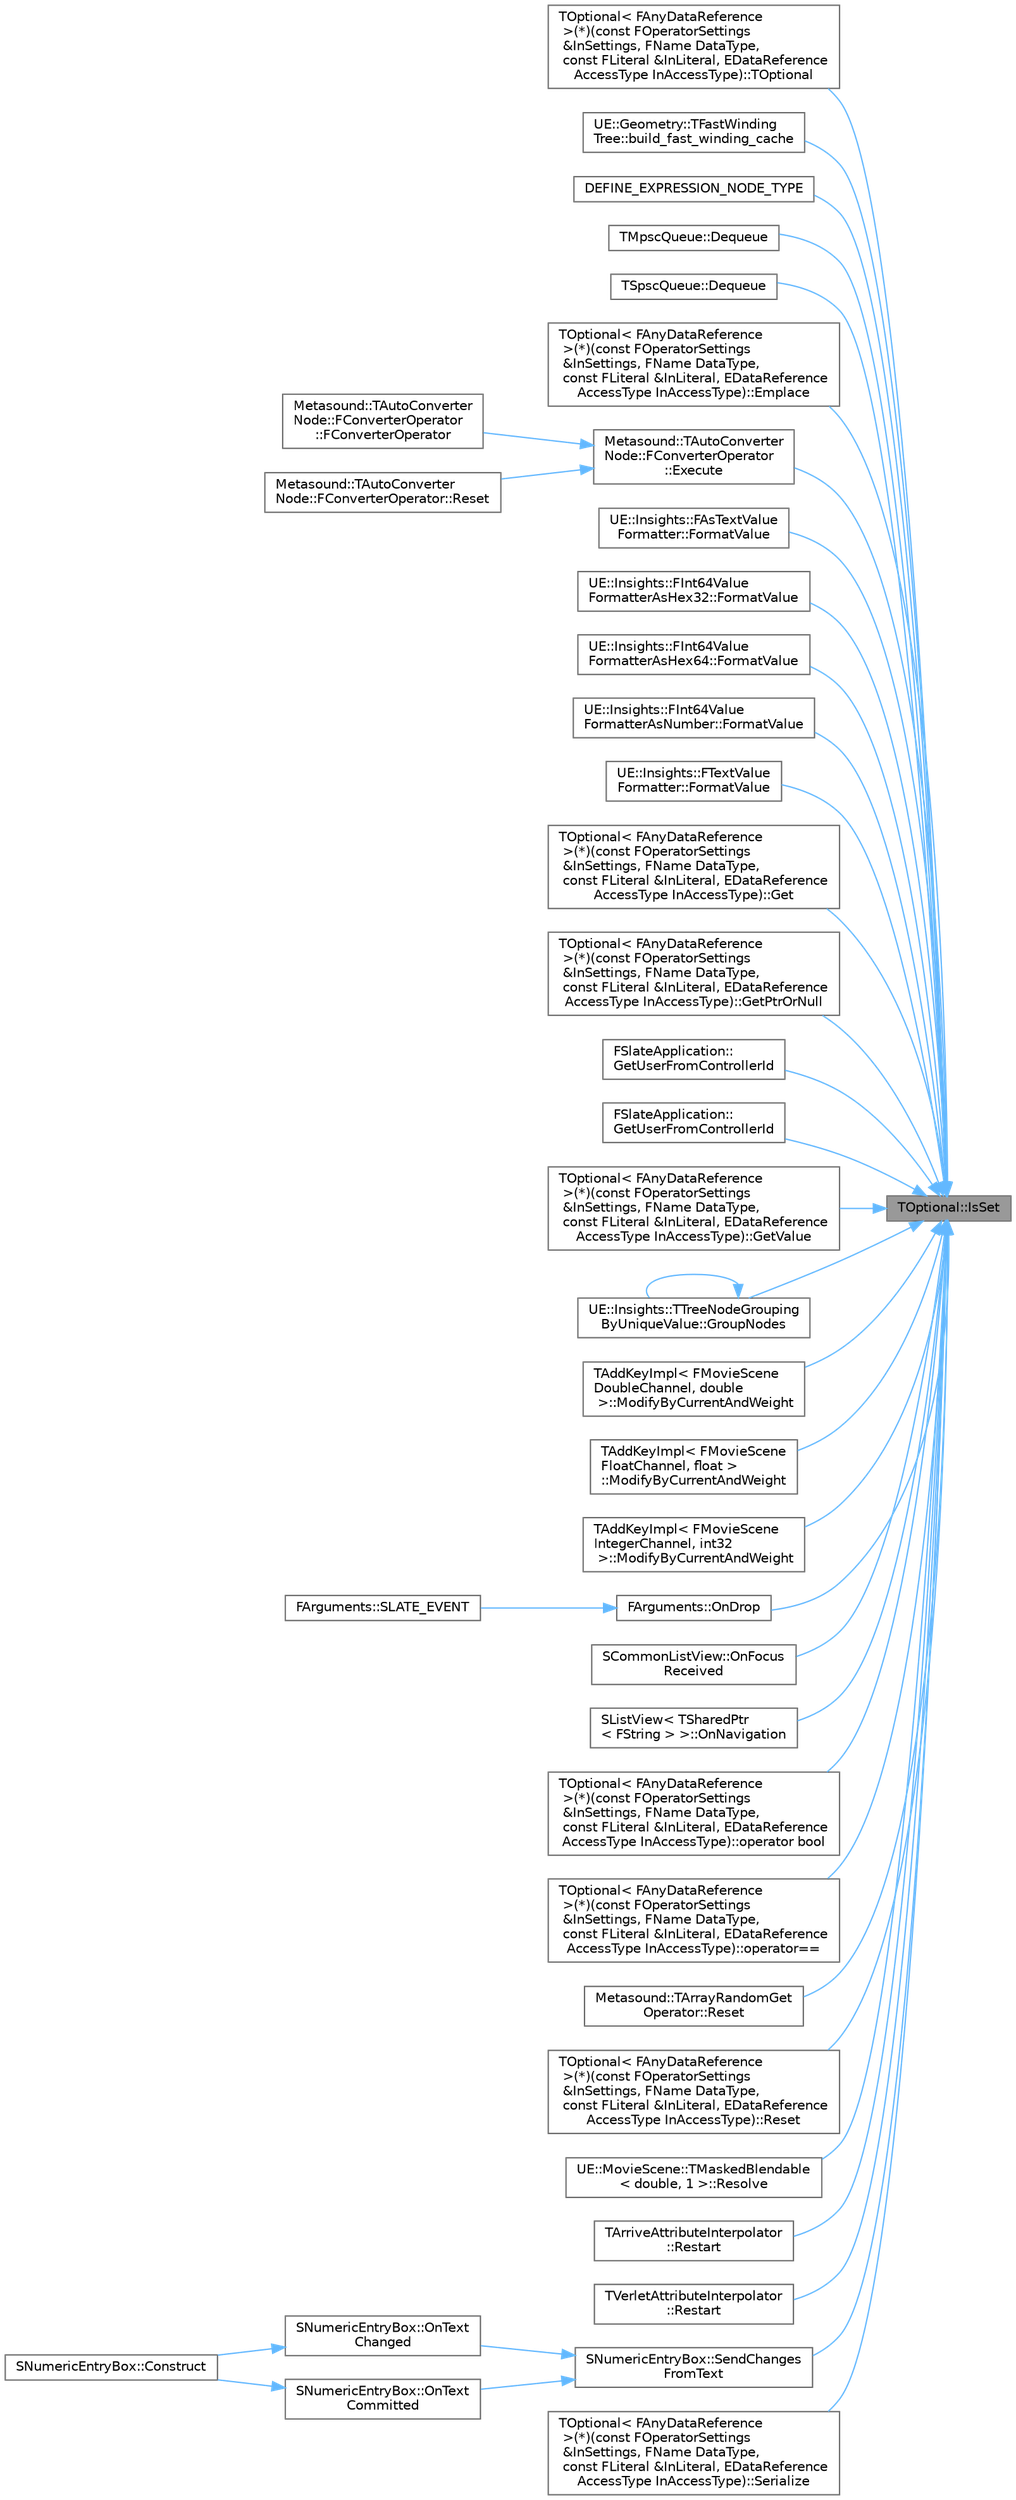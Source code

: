 digraph "TOptional::IsSet"
{
 // INTERACTIVE_SVG=YES
 // LATEX_PDF_SIZE
  bgcolor="transparent";
  edge [fontname=Helvetica,fontsize=10,labelfontname=Helvetica,labelfontsize=10];
  node [fontname=Helvetica,fontsize=10,shape=box,height=0.2,width=0.4];
  rankdir="RL";
  Node1 [id="Node000001",label="TOptional::IsSet",height=0.2,width=0.4,color="gray40", fillcolor="grey60", style="filled", fontcolor="black",tooltip=" "];
  Node1 -> Node2 [id="edge1_Node000001_Node000002",dir="back",color="steelblue1",style="solid",tooltip=" "];
  Node2 [id="Node000002",label="TOptional\< FAnyDataReference\l \>(*)(const FOperatorSettings\l &InSettings, FName DataType,\l const FLiteral &InLiteral, EDataReference\lAccessType InAccessType)::TOptional",height=0.2,width=0.4,color="grey40", fillcolor="white", style="filled",URL="$d7/d70/structTOptional.html#aee98894765c6d37cc1345739924bc527",tooltip=" "];
  Node1 -> Node3 [id="edge2_Node000001_Node000003",dir="back",color="steelblue1",style="solid",tooltip=" "];
  Node3 [id="Node000003",label="UE::Geometry::TFastWinding\lTree::build_fast_winding_cache",height=0.2,width=0.4,color="grey40", fillcolor="white", style="filled",URL="$dd/d0e/classUE_1_1Geometry_1_1TFastWindingTree.html#a154b56caac287a651a29ac9f8e34bca5",tooltip=" "];
  Node1 -> Node4 [id="edge3_Node000001_Node000004",dir="back",color="steelblue1",style="solid",tooltip=" "];
  Node4 [id="Node000004",label="DEFINE_EXPRESSION_NODE_TYPE",height=0.2,width=0.4,color="grey40", fillcolor="white", style="filled",URL="$d3/d5e/BasicMathExpressionEvaluator_8h.html#a481d6319481c05a71aa0575e6036a32f",tooltip=" "];
  Node1 -> Node5 [id="edge4_Node000001_Node000005",dir="back",color="steelblue1",style="solid",tooltip=" "];
  Node5 [id="Node000005",label="TMpscQueue::Dequeue",height=0.2,width=0.4,color="grey40", fillcolor="white", style="filled",URL="$d1/d90/classTMpscQueue.html#a73bb27a83f90acfe2a96cc21b681629d",tooltip=" "];
  Node1 -> Node6 [id="edge5_Node000001_Node000006",dir="back",color="steelblue1",style="solid",tooltip=" "];
  Node6 [id="Node000006",label="TSpscQueue::Dequeue",height=0.2,width=0.4,color="grey40", fillcolor="white", style="filled",URL="$df/ddd/classTSpscQueue.html#a5556748a5b55b565a91685a0cb18a3f9",tooltip=" "];
  Node1 -> Node7 [id="edge6_Node000001_Node000007",dir="back",color="steelblue1",style="solid",tooltip=" "];
  Node7 [id="Node000007",label="TOptional\< FAnyDataReference\l \>(*)(const FOperatorSettings\l &InSettings, FName DataType,\l const FLiteral &InLiteral, EDataReference\lAccessType InAccessType)::Emplace",height=0.2,width=0.4,color="grey40", fillcolor="white", style="filled",URL="$d7/d70/structTOptional.html#a80e438c15845427b6f9e424dbe952522",tooltip=" "];
  Node1 -> Node8 [id="edge7_Node000001_Node000008",dir="back",color="steelblue1",style="solid",tooltip=" "];
  Node8 [id="Node000008",label="Metasound::TAutoConverter\lNode::FConverterOperator\l::Execute",height=0.2,width=0.4,color="grey40", fillcolor="white", style="filled",URL="$d1/d0d/classMetasound_1_1TAutoConverterNode_1_1FConverterOperator.html#a099efead0f0494489446265937d0f053",tooltip=" "];
  Node8 -> Node9 [id="edge8_Node000008_Node000009",dir="back",color="steelblue1",style="solid",tooltip=" "];
  Node9 [id="Node000009",label="Metasound::TAutoConverter\lNode::FConverterOperator\l::FConverterOperator",height=0.2,width=0.4,color="grey40", fillcolor="white", style="filled",URL="$d1/d0d/classMetasound_1_1TAutoConverterNode_1_1FConverterOperator.html#aa840d3e076e26e2bf73664fc15242f3a",tooltip=" "];
  Node8 -> Node10 [id="edge9_Node000008_Node000010",dir="back",color="steelblue1",style="solid",tooltip=" "];
  Node10 [id="Node000010",label="Metasound::TAutoConverter\lNode::FConverterOperator::Reset",height=0.2,width=0.4,color="grey40", fillcolor="white", style="filled",URL="$d1/d0d/classMetasound_1_1TAutoConverterNode_1_1FConverterOperator.html#acc617b99b89d0254280d94e394ec0d7a",tooltip=" "];
  Node1 -> Node11 [id="edge10_Node000001_Node000011",dir="back",color="steelblue1",style="solid",tooltip=" "];
  Node11 [id="Node000011",label="UE::Insights::FAsTextValue\lFormatter::FormatValue",height=0.2,width=0.4,color="grey40", fillcolor="white", style="filled",URL="$d6/ddf/classUE_1_1Insights_1_1FAsTextValueFormatter.html#ad40314967ee57f622b1f7948c201a729",tooltip=" "];
  Node1 -> Node12 [id="edge11_Node000001_Node000012",dir="back",color="steelblue1",style="solid",tooltip=" "];
  Node12 [id="Node000012",label="UE::Insights::FInt64Value\lFormatterAsHex32::FormatValue",height=0.2,width=0.4,color="grey40", fillcolor="white", style="filled",URL="$de/d29/classUE_1_1Insights_1_1FInt64ValueFormatterAsHex32.html#a804a1b18b33b45d9f32bd07f8adc5d5c",tooltip=" "];
  Node1 -> Node13 [id="edge12_Node000001_Node000013",dir="back",color="steelblue1",style="solid",tooltip=" "];
  Node13 [id="Node000013",label="UE::Insights::FInt64Value\lFormatterAsHex64::FormatValue",height=0.2,width=0.4,color="grey40", fillcolor="white", style="filled",URL="$d2/d22/classUE_1_1Insights_1_1FInt64ValueFormatterAsHex64.html#ad5aa4b1dde0dd4770fcadb23d0203734",tooltip=" "];
  Node1 -> Node14 [id="edge13_Node000001_Node000014",dir="back",color="steelblue1",style="solid",tooltip=" "];
  Node14 [id="Node000014",label="UE::Insights::FInt64Value\lFormatterAsNumber::FormatValue",height=0.2,width=0.4,color="grey40", fillcolor="white", style="filled",URL="$dc/d9e/classUE_1_1Insights_1_1FInt64ValueFormatterAsNumber.html#ab7b7fde6509011aef3f912aba45a5990",tooltip=" "];
  Node1 -> Node15 [id="edge14_Node000001_Node000015",dir="back",color="steelblue1",style="solid",tooltip=" "];
  Node15 [id="Node000015",label="UE::Insights::FTextValue\lFormatter::FormatValue",height=0.2,width=0.4,color="grey40", fillcolor="white", style="filled",URL="$d0/d94/classUE_1_1Insights_1_1FTextValueFormatter.html#ad475fdf7283022a6e79fe6abdb74e3bf",tooltip=" "];
  Node1 -> Node16 [id="edge15_Node000001_Node000016",dir="back",color="steelblue1",style="solid",tooltip=" "];
  Node16 [id="Node000016",label="TOptional\< FAnyDataReference\l \>(*)(const FOperatorSettings\l &InSettings, FName DataType,\l const FLiteral &InLiteral, EDataReference\lAccessType InAccessType)::Get",height=0.2,width=0.4,color="grey40", fillcolor="white", style="filled",URL="$d7/d70/structTOptional.html#ae27729b271e4444e0ea817c19e367411",tooltip=" "];
  Node1 -> Node17 [id="edge16_Node000001_Node000017",dir="back",color="steelblue1",style="solid",tooltip=" "];
  Node17 [id="Node000017",label="TOptional\< FAnyDataReference\l \>(*)(const FOperatorSettings\l &InSettings, FName DataType,\l const FLiteral &InLiteral, EDataReference\lAccessType InAccessType)::GetPtrOrNull",height=0.2,width=0.4,color="grey40", fillcolor="white", style="filled",URL="$d7/d70/structTOptional.html#ab3312b72e2598ed688da201f1b34862b",tooltip=" "];
  Node1 -> Node18 [id="edge17_Node000001_Node000018",dir="back",color="steelblue1",style="solid",tooltip=" "];
  Node18 [id="Node000018",label="FSlateApplication::\lGetUserFromControllerId",height=0.2,width=0.4,color="grey40", fillcolor="white", style="filled",URL="$dc/df2/classFSlateApplication.html#a73f78c9f71c186015643eaa0b221f7b6",tooltip=" "];
  Node1 -> Node19 [id="edge18_Node000001_Node000019",dir="back",color="steelblue1",style="solid",tooltip=" "];
  Node19 [id="Node000019",label="FSlateApplication::\lGetUserFromControllerId",height=0.2,width=0.4,color="grey40", fillcolor="white", style="filled",URL="$dc/df2/classFSlateApplication.html#a8ddf978f1631661541dbad0317feb6ca",tooltip=" "];
  Node1 -> Node20 [id="edge19_Node000001_Node000020",dir="back",color="steelblue1",style="solid",tooltip=" "];
  Node20 [id="Node000020",label="TOptional\< FAnyDataReference\l \>(*)(const FOperatorSettings\l &InSettings, FName DataType,\l const FLiteral &InLiteral, EDataReference\lAccessType InAccessType)::GetValue",height=0.2,width=0.4,color="grey40", fillcolor="white", style="filled",URL="$d7/d70/structTOptional.html#a145e77bf7df807de7fa6e9116c99ccfb",tooltip=" "];
  Node1 -> Node21 [id="edge20_Node000001_Node000021",dir="back",color="steelblue1",style="solid",tooltip=" "];
  Node21 [id="Node000021",label="UE::Insights::TTreeNodeGrouping\lByUniqueValue::GroupNodes",height=0.2,width=0.4,color="grey40", fillcolor="white", style="filled",URL="$d3/de6/classUE_1_1Insights_1_1TTreeNodeGroupingByUniqueValue.html#ac0afc0ef613ba66b5f229e76f1801856",tooltip=" "];
  Node21 -> Node21 [id="edge21_Node000021_Node000021",dir="back",color="steelblue1",style="solid",tooltip=" "];
  Node1 -> Node22 [id="edge22_Node000001_Node000022",dir="back",color="steelblue1",style="solid",tooltip=" "];
  Node22 [id="Node000022",label="TAddKeyImpl\< FMovieScene\lDoubleChannel, double\l \>::ModifyByCurrentAndWeight",height=0.2,width=0.4,color="grey40", fillcolor="white", style="filled",URL="$d5/d7e/structTAddKeyImpl_3_01FMovieSceneDoubleChannel_00_01double_01_4.html#a1daf740e165020b4cf52d0d12b9165ff",tooltip=" "];
  Node1 -> Node23 [id="edge23_Node000001_Node000023",dir="back",color="steelblue1",style="solid",tooltip=" "];
  Node23 [id="Node000023",label="TAddKeyImpl\< FMovieScene\lFloatChannel, float \>\l::ModifyByCurrentAndWeight",height=0.2,width=0.4,color="grey40", fillcolor="white", style="filled",URL="$d0/de0/structTAddKeyImpl_3_01FMovieSceneFloatChannel_00_01float_01_4.html#aa71fc192af17e294bd57ae4ec132d5ce",tooltip=" "];
  Node1 -> Node24 [id="edge24_Node000001_Node000024",dir="back",color="steelblue1",style="solid",tooltip=" "];
  Node24 [id="Node000024",label="TAddKeyImpl\< FMovieScene\lIntegerChannel, int32\l \>::ModifyByCurrentAndWeight",height=0.2,width=0.4,color="grey40", fillcolor="white", style="filled",URL="$db/d54/structTAddKeyImpl_3_01FMovieSceneIntegerChannel_00_01int32_01_4.html#a44986f798f92129ed75de2ebfb0bf68d",tooltip=" "];
  Node1 -> Node25 [id="edge25_Node000001_Node000025",dir="back",color="steelblue1",style="solid",tooltip=" "];
  Node25 [id="Node000025",label="FArguments::OnDrop",height=0.2,width=0.4,color="grey40", fillcolor="white", style="filled",URL="$d4/dd9/classSTableRow.html#a5edea3989a5e6aba521b53fd32872ea0",tooltip=" "];
  Node25 -> Node26 [id="edge26_Node000025_Node000026",dir="back",color="steelblue1",style="solid",tooltip=" "];
  Node26 [id="Node000026",label="FArguments::SLATE_EVENT",height=0.2,width=0.4,color="grey40", fillcolor="white", style="filled",URL="$d4/dd9/classSTableRow.html#a8decdbb9db2f46ec71183212214157a3",tooltip=" "];
  Node1 -> Node27 [id="edge27_Node000001_Node000027",dir="back",color="steelblue1",style="solid",tooltip=" "];
  Node27 [id="Node000027",label="SCommonListView::OnFocus\lReceived",height=0.2,width=0.4,color="grey40", fillcolor="white", style="filled",URL="$df/d1b/classSCommonListView.html#a509980b403637a1710cb9e0cb39cea9f",tooltip="Called when focus is given to this widget."];
  Node1 -> Node28 [id="edge28_Node000001_Node000028",dir="back",color="steelblue1",style="solid",tooltip=" "];
  Node28 [id="Node000028",label="SListView\< TSharedPtr\l\< FString \> \>::OnNavigation",height=0.2,width=0.4,color="grey40", fillcolor="white", style="filled",URL="$d1/dc1/classSListView.html#ad05b2fa8b1b2fbb977499cc6b618cca2",tooltip=" "];
  Node1 -> Node29 [id="edge29_Node000001_Node000029",dir="back",color="steelblue1",style="solid",tooltip=" "];
  Node29 [id="Node000029",label="TOptional\< FAnyDataReference\l \>(*)(const FOperatorSettings\l &InSettings, FName DataType,\l const FLiteral &InLiteral, EDataReference\lAccessType InAccessType)::operator bool",height=0.2,width=0.4,color="grey40", fillcolor="white", style="filled",URL="$d7/d70/structTOptional.html#a66a8b8c82cd09f6566af89078d9103f4",tooltip=" "];
  Node1 -> Node30 [id="edge30_Node000001_Node000030",dir="back",color="steelblue1",style="solid",tooltip=" "];
  Node30 [id="Node000030",label="TOptional\< FAnyDataReference\l \>(*)(const FOperatorSettings\l &InSettings, FName DataType,\l const FLiteral &InLiteral, EDataReference\lAccessType InAccessType)::operator==",height=0.2,width=0.4,color="grey40", fillcolor="white", style="filled",URL="$d7/d70/structTOptional.html#acceb581e350d9d337eaf029156654f83",tooltip=" "];
  Node1 -> Node31 [id="edge31_Node000001_Node000031",dir="back",color="steelblue1",style="solid",tooltip=" "];
  Node31 [id="Node000031",label="Metasound::TArrayRandomGet\lOperator::Reset",height=0.2,width=0.4,color="grey40", fillcolor="white", style="filled",URL="$d5/d6e/classMetasound_1_1TArrayRandomGetOperator.html#a05bb56069dbe73c8a781bf69750b6162",tooltip=" "];
  Node1 -> Node32 [id="edge32_Node000001_Node000032",dir="back",color="steelblue1",style="solid",tooltip=" "];
  Node32 [id="Node000032",label="TOptional\< FAnyDataReference\l \>(*)(const FOperatorSettings\l &InSettings, FName DataType,\l const FLiteral &InLiteral, EDataReference\lAccessType InAccessType)::Reset",height=0.2,width=0.4,color="grey40", fillcolor="white", style="filled",URL="$d7/d70/structTOptional.html#a751eba9e4e3cd2dddf9c111158116791",tooltip=" "];
  Node1 -> Node33 [id="edge33_Node000001_Node000033",dir="back",color="steelblue1",style="solid",tooltip=" "];
  Node33 [id="Node000033",label="UE::MovieScene::TMaskedBlendable\l\< double, 1 \>::Resolve",height=0.2,width=0.4,color="grey40", fillcolor="white", style="filled",URL="$d2/d00/structUE_1_1MovieScene_1_1TMaskedBlendable.html#a5aa2fa81400b6a395428d6cfd22342b8",tooltip=" "];
  Node1 -> Node34 [id="edge34_Node000001_Node000034",dir="back",color="steelblue1",style="solid",tooltip=" "];
  Node34 [id="Node000034",label="TArriveAttributeInterpolator\l::Restart",height=0.2,width=0.4,color="grey40", fillcolor="white", style="filled",URL="$d3/d83/classTArriveAttributeInterpolator.html#a6fb03b7a64d1f13694641f669f4a6000",tooltip=" "];
  Node1 -> Node35 [id="edge35_Node000001_Node000035",dir="back",color="steelblue1",style="solid",tooltip=" "];
  Node35 [id="Node000035",label="TVerletAttributeInterpolator\l::Restart",height=0.2,width=0.4,color="grey40", fillcolor="white", style="filled",URL="$d8/d0e/classTVerletAttributeInterpolator.html#a86ba6917ccaa2cf3874cc716ad6bc479",tooltip=" "];
  Node1 -> Node36 [id="edge36_Node000001_Node000036",dir="back",color="steelblue1",style="solid",tooltip=" "];
  Node36 [id="Node000036",label="SNumericEntryBox::SendChanges\lFromText",height=0.2,width=0.4,color="grey40", fillcolor="white", style="filled",URL="$dc/db6/classSNumericEntryBox.html#acd596fa51b1a4ccfffbb1b000361761e",tooltip="Calls the value commit or changed delegate set for this box when the value is set from a string."];
  Node36 -> Node37 [id="edge37_Node000036_Node000037",dir="back",color="steelblue1",style="solid",tooltip=" "];
  Node37 [id="Node000037",label="SNumericEntryBox::OnText\lChanged",height=0.2,width=0.4,color="grey40", fillcolor="white", style="filled",URL="$dc/db6/classSNumericEntryBox.html#a2cb6afa237def700f49691f4adbd3132",tooltip="Called when the text changes in the text box."];
  Node37 -> Node38 [id="edge38_Node000037_Node000038",dir="back",color="steelblue1",style="solid",tooltip=" "];
  Node38 [id="Node000038",label="SNumericEntryBox::Construct",height=0.2,width=0.4,color="grey40", fillcolor="white", style="filled",URL="$dc/db6/classSNumericEntryBox.html#ac1fba69ed00d8a96e9b80d71e9cb7c52",tooltip=" "];
  Node36 -> Node39 [id="edge39_Node000036_Node000039",dir="back",color="steelblue1",style="solid",tooltip=" "];
  Node39 [id="Node000039",label="SNumericEntryBox::OnText\lCommitted",height=0.2,width=0.4,color="grey40", fillcolor="white", style="filled",URL="$dc/db6/classSNumericEntryBox.html#ae5271a867b1aa20c06d5877a6c9e5813",tooltip="Called when the text is committed from the text box."];
  Node39 -> Node38 [id="edge40_Node000039_Node000038",dir="back",color="steelblue1",style="solid",tooltip=" "];
  Node1 -> Node40 [id="edge41_Node000001_Node000040",dir="back",color="steelblue1",style="solid",tooltip=" "];
  Node40 [id="Node000040",label="TOptional\< FAnyDataReference\l \>(*)(const FOperatorSettings\l &InSettings, FName DataType,\l const FLiteral &InLiteral, EDataReference\lAccessType InAccessType)::Serialize",height=0.2,width=0.4,color="grey40", fillcolor="white", style="filled",URL="$d7/d70/structTOptional.html#a120e6c4d5e957d4399dd6c97c9eda3c1",tooltip=" "];
}
